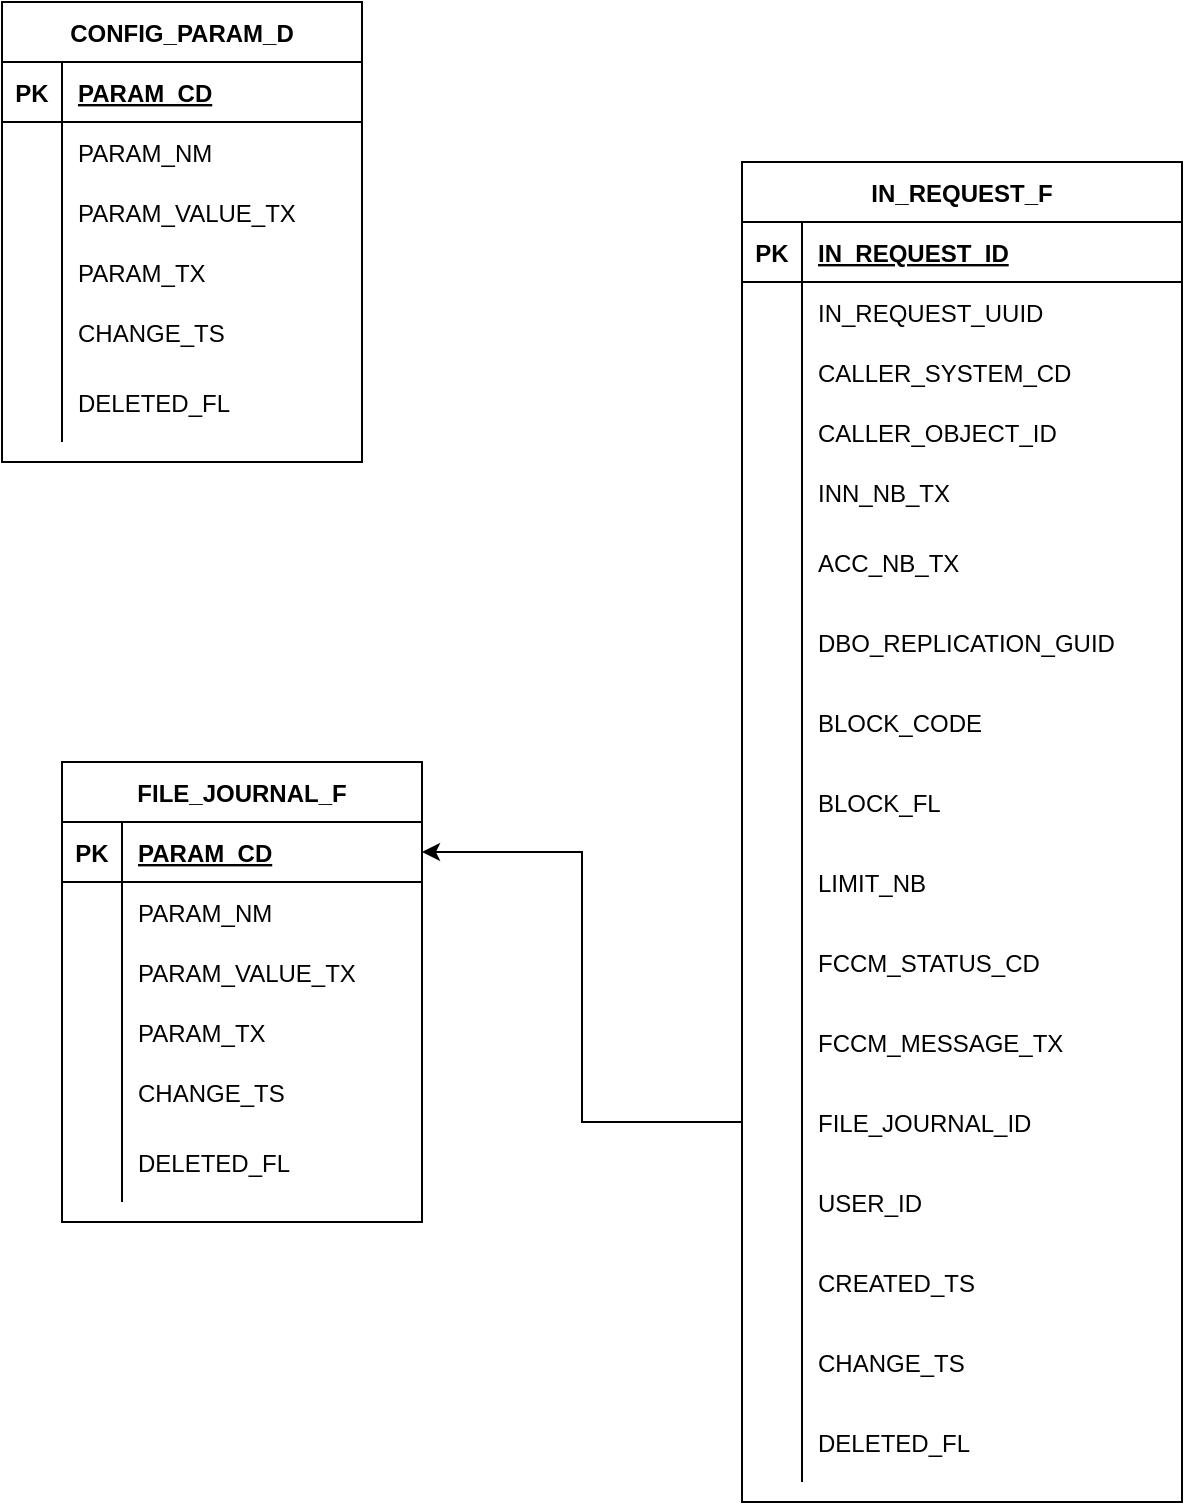 <mxfile version="13.7.9" type="github">
  <diagram id="gB8c_-qkB2TAL_NOBoC9" name="Page-1">
    <mxGraphModel dx="1117" dy="621" grid="1" gridSize="10" guides="1" tooltips="1" connect="1" arrows="1" fold="1" page="1" pageScale="1" pageWidth="827" pageHeight="1169" background="none" math="0" shadow="0">
      <root>
        <mxCell id="0" />
        <mxCell id="1" parent="0" />
        <mxCell id="RVTYteY4xEqkH4nEgRWx-1" value="CONFIG_PARAM_D" style="shape=table;startSize=30;container=1;collapsible=1;childLayout=tableLayout;fixedRows=1;rowLines=0;fontStyle=1;align=center;resizeLast=1;" vertex="1" parent="1">
          <mxGeometry x="50" y="50" width="180" height="230" as="geometry" />
        </mxCell>
        <mxCell id="RVTYteY4xEqkH4nEgRWx-2" value="" style="shape=partialRectangle;collapsible=0;dropTarget=0;pointerEvents=0;fillColor=none;top=0;left=0;bottom=1;right=0;points=[[0,0.5],[1,0.5]];portConstraint=eastwest;" vertex="1" parent="RVTYteY4xEqkH4nEgRWx-1">
          <mxGeometry y="30" width="180" height="30" as="geometry" />
        </mxCell>
        <mxCell id="RVTYteY4xEqkH4nEgRWx-3" value="PK" style="shape=partialRectangle;connectable=0;fillColor=none;top=0;left=0;bottom=0;right=0;fontStyle=1;overflow=hidden;" vertex="1" parent="RVTYteY4xEqkH4nEgRWx-2">
          <mxGeometry width="30" height="30" as="geometry" />
        </mxCell>
        <mxCell id="RVTYteY4xEqkH4nEgRWx-4" value="PARAM_CD" style="shape=partialRectangle;connectable=0;fillColor=none;top=0;left=0;bottom=0;right=0;align=left;spacingLeft=6;fontStyle=5;overflow=hidden;" vertex="1" parent="RVTYteY4xEqkH4nEgRWx-2">
          <mxGeometry x="30" width="150" height="30" as="geometry" />
        </mxCell>
        <mxCell id="RVTYteY4xEqkH4nEgRWx-5" value="" style="shape=partialRectangle;collapsible=0;dropTarget=0;pointerEvents=0;fillColor=none;top=0;left=0;bottom=0;right=0;points=[[0,0.5],[1,0.5]];portConstraint=eastwest;" vertex="1" parent="RVTYteY4xEqkH4nEgRWx-1">
          <mxGeometry y="60" width="180" height="30" as="geometry" />
        </mxCell>
        <mxCell id="RVTYteY4xEqkH4nEgRWx-6" value="" style="shape=partialRectangle;connectable=0;fillColor=none;top=0;left=0;bottom=0;right=0;editable=1;overflow=hidden;" vertex="1" parent="RVTYteY4xEqkH4nEgRWx-5">
          <mxGeometry width="30" height="30" as="geometry" />
        </mxCell>
        <mxCell id="RVTYteY4xEqkH4nEgRWx-7" value="PARAM_NM" style="shape=partialRectangle;connectable=0;fillColor=none;top=0;left=0;bottom=0;right=0;align=left;spacingLeft=6;overflow=hidden;" vertex="1" parent="RVTYteY4xEqkH4nEgRWx-5">
          <mxGeometry x="30" width="150" height="30" as="geometry" />
        </mxCell>
        <mxCell id="RVTYteY4xEqkH4nEgRWx-8" value="" style="shape=partialRectangle;collapsible=0;dropTarget=0;pointerEvents=0;fillColor=none;top=0;left=0;bottom=0;right=0;points=[[0,0.5],[1,0.5]];portConstraint=eastwest;" vertex="1" parent="RVTYteY4xEqkH4nEgRWx-1">
          <mxGeometry y="90" width="180" height="30" as="geometry" />
        </mxCell>
        <mxCell id="RVTYteY4xEqkH4nEgRWx-9" value="" style="shape=partialRectangle;connectable=0;fillColor=none;top=0;left=0;bottom=0;right=0;editable=1;overflow=hidden;" vertex="1" parent="RVTYteY4xEqkH4nEgRWx-8">
          <mxGeometry width="30" height="30" as="geometry" />
        </mxCell>
        <mxCell id="RVTYteY4xEqkH4nEgRWx-10" value="PARAM_VALUE_TX" style="shape=partialRectangle;connectable=0;fillColor=none;top=0;left=0;bottom=0;right=0;align=left;spacingLeft=6;overflow=hidden;" vertex="1" parent="RVTYteY4xEqkH4nEgRWx-8">
          <mxGeometry x="30" width="150" height="30" as="geometry" />
        </mxCell>
        <mxCell id="RVTYteY4xEqkH4nEgRWx-30" value="" style="shape=partialRectangle;collapsible=0;dropTarget=0;pointerEvents=0;fillColor=none;top=0;left=0;bottom=0;right=0;points=[[0,0.5],[1,0.5]];portConstraint=eastwest;" vertex="1" parent="RVTYteY4xEqkH4nEgRWx-1">
          <mxGeometry y="120" width="180" height="30" as="geometry" />
        </mxCell>
        <mxCell id="RVTYteY4xEqkH4nEgRWx-31" value="" style="shape=partialRectangle;connectable=0;fillColor=none;top=0;left=0;bottom=0;right=0;editable=1;overflow=hidden;" vertex="1" parent="RVTYteY4xEqkH4nEgRWx-30">
          <mxGeometry width="30" height="30" as="geometry" />
        </mxCell>
        <mxCell id="RVTYteY4xEqkH4nEgRWx-32" value="PARAM_TX" style="shape=partialRectangle;connectable=0;fillColor=none;top=0;left=0;bottom=0;right=0;align=left;spacingLeft=6;overflow=hidden;" vertex="1" parent="RVTYteY4xEqkH4nEgRWx-30">
          <mxGeometry x="30" width="150" height="30" as="geometry" />
        </mxCell>
        <mxCell id="RVTYteY4xEqkH4nEgRWx-11" value="" style="shape=partialRectangle;collapsible=0;dropTarget=0;pointerEvents=0;fillColor=none;top=0;left=0;bottom=0;right=0;points=[[0,0.5],[1,0.5]];portConstraint=eastwest;" vertex="1" parent="RVTYteY4xEqkH4nEgRWx-1">
          <mxGeometry y="150" width="180" height="30" as="geometry" />
        </mxCell>
        <mxCell id="RVTYteY4xEqkH4nEgRWx-12" value="" style="shape=partialRectangle;connectable=0;fillColor=none;top=0;left=0;bottom=0;right=0;editable=1;overflow=hidden;" vertex="1" parent="RVTYteY4xEqkH4nEgRWx-11">
          <mxGeometry width="30" height="30" as="geometry" />
        </mxCell>
        <mxCell id="RVTYteY4xEqkH4nEgRWx-13" value="CHANGE_TS" style="shape=partialRectangle;connectable=0;fillColor=none;top=0;left=0;bottom=0;right=0;align=left;spacingLeft=6;overflow=hidden;" vertex="1" parent="RVTYteY4xEqkH4nEgRWx-11">
          <mxGeometry x="30" width="150" height="30" as="geometry" />
        </mxCell>
        <mxCell id="RVTYteY4xEqkH4nEgRWx-27" value="" style="shape=partialRectangle;collapsible=0;dropTarget=0;pointerEvents=0;fillColor=none;top=0;left=0;bottom=0;right=0;points=[[0,0.5],[1,0.5]];portConstraint=eastwest;" vertex="1" parent="RVTYteY4xEqkH4nEgRWx-1">
          <mxGeometry y="180" width="180" height="40" as="geometry" />
        </mxCell>
        <mxCell id="RVTYteY4xEqkH4nEgRWx-28" value="" style="shape=partialRectangle;connectable=0;fillColor=none;top=0;left=0;bottom=0;right=0;editable=1;overflow=hidden;" vertex="1" parent="RVTYteY4xEqkH4nEgRWx-27">
          <mxGeometry width="30" height="40" as="geometry" />
        </mxCell>
        <mxCell id="RVTYteY4xEqkH4nEgRWx-29" value="DELETED_FL" style="shape=partialRectangle;connectable=0;fillColor=none;top=0;left=0;bottom=0;right=0;align=left;spacingLeft=6;overflow=hidden;" vertex="1" parent="RVTYteY4xEqkH4nEgRWx-27">
          <mxGeometry x="30" width="150" height="40" as="geometry" />
        </mxCell>
        <mxCell id="RVTYteY4xEqkH4nEgRWx-33" value="IN_REQUEST_F" style="shape=table;startSize=30;container=1;collapsible=1;childLayout=tableLayout;fixedRows=1;rowLines=0;fontStyle=1;align=center;resizeLast=1;" vertex="1" parent="1">
          <mxGeometry x="420" y="130" width="220" height="670" as="geometry" />
        </mxCell>
        <mxCell id="RVTYteY4xEqkH4nEgRWx-34" value="" style="shape=partialRectangle;collapsible=0;dropTarget=0;pointerEvents=0;fillColor=none;top=0;left=0;bottom=1;right=0;points=[[0,0.5],[1,0.5]];portConstraint=eastwest;" vertex="1" parent="RVTYteY4xEqkH4nEgRWx-33">
          <mxGeometry y="30" width="220" height="30" as="geometry" />
        </mxCell>
        <mxCell id="RVTYteY4xEqkH4nEgRWx-35" value="PK" style="shape=partialRectangle;connectable=0;fillColor=none;top=0;left=0;bottom=0;right=0;fontStyle=1;overflow=hidden;" vertex="1" parent="RVTYteY4xEqkH4nEgRWx-34">
          <mxGeometry width="30" height="30" as="geometry" />
        </mxCell>
        <mxCell id="RVTYteY4xEqkH4nEgRWx-36" value="IN_REQUEST_ID" style="shape=partialRectangle;connectable=0;fillColor=none;top=0;left=0;bottom=0;right=0;align=left;spacingLeft=6;fontStyle=5;overflow=hidden;" vertex="1" parent="RVTYteY4xEqkH4nEgRWx-34">
          <mxGeometry x="30" width="190" height="30" as="geometry" />
        </mxCell>
        <mxCell id="RVTYteY4xEqkH4nEgRWx-37" value="" style="shape=partialRectangle;collapsible=0;dropTarget=0;pointerEvents=0;fillColor=none;top=0;left=0;bottom=0;right=0;points=[[0,0.5],[1,0.5]];portConstraint=eastwest;" vertex="1" parent="RVTYteY4xEqkH4nEgRWx-33">
          <mxGeometry y="60" width="220" height="30" as="geometry" />
        </mxCell>
        <mxCell id="RVTYteY4xEqkH4nEgRWx-38" value="" style="shape=partialRectangle;connectable=0;fillColor=none;top=0;left=0;bottom=0;right=0;editable=1;overflow=hidden;" vertex="1" parent="RVTYteY4xEqkH4nEgRWx-37">
          <mxGeometry width="30" height="30" as="geometry" />
        </mxCell>
        <mxCell id="RVTYteY4xEqkH4nEgRWx-39" value="IN_REQUEST_UUID" style="shape=partialRectangle;connectable=0;fillColor=none;top=0;left=0;bottom=0;right=0;align=left;spacingLeft=6;overflow=hidden;" vertex="1" parent="RVTYteY4xEqkH4nEgRWx-37">
          <mxGeometry x="30" width="190" height="30" as="geometry" />
        </mxCell>
        <mxCell id="RVTYteY4xEqkH4nEgRWx-40" value="" style="shape=partialRectangle;collapsible=0;dropTarget=0;pointerEvents=0;fillColor=none;top=0;left=0;bottom=0;right=0;points=[[0,0.5],[1,0.5]];portConstraint=eastwest;" vertex="1" parent="RVTYteY4xEqkH4nEgRWx-33">
          <mxGeometry y="90" width="220" height="30" as="geometry" />
        </mxCell>
        <mxCell id="RVTYteY4xEqkH4nEgRWx-41" value="" style="shape=partialRectangle;connectable=0;fillColor=none;top=0;left=0;bottom=0;right=0;editable=1;overflow=hidden;" vertex="1" parent="RVTYteY4xEqkH4nEgRWx-40">
          <mxGeometry width="30" height="30" as="geometry" />
        </mxCell>
        <mxCell id="RVTYteY4xEqkH4nEgRWx-42" value="CALLER_SYSTEM_CD" style="shape=partialRectangle;connectable=0;fillColor=none;top=0;left=0;bottom=0;right=0;align=left;spacingLeft=6;overflow=hidden;" vertex="1" parent="RVTYteY4xEqkH4nEgRWx-40">
          <mxGeometry x="30" width="190" height="30" as="geometry" />
        </mxCell>
        <mxCell id="RVTYteY4xEqkH4nEgRWx-43" value="" style="shape=partialRectangle;collapsible=0;dropTarget=0;pointerEvents=0;fillColor=none;top=0;left=0;bottom=0;right=0;points=[[0,0.5],[1,0.5]];portConstraint=eastwest;" vertex="1" parent="RVTYteY4xEqkH4nEgRWx-33">
          <mxGeometry y="120" width="220" height="30" as="geometry" />
        </mxCell>
        <mxCell id="RVTYteY4xEqkH4nEgRWx-44" value="" style="shape=partialRectangle;connectable=0;fillColor=none;top=0;left=0;bottom=0;right=0;editable=1;overflow=hidden;" vertex="1" parent="RVTYteY4xEqkH4nEgRWx-43">
          <mxGeometry width="30" height="30" as="geometry" />
        </mxCell>
        <mxCell id="RVTYteY4xEqkH4nEgRWx-45" value="CALLER_OBJECT_ID" style="shape=partialRectangle;connectable=0;fillColor=none;top=0;left=0;bottom=0;right=0;align=left;spacingLeft=6;overflow=hidden;" vertex="1" parent="RVTYteY4xEqkH4nEgRWx-43">
          <mxGeometry x="30" width="190" height="30" as="geometry" />
        </mxCell>
        <mxCell id="RVTYteY4xEqkH4nEgRWx-46" value="" style="shape=partialRectangle;collapsible=0;dropTarget=0;pointerEvents=0;fillColor=none;top=0;left=0;bottom=0;right=0;points=[[0,0.5],[1,0.5]];portConstraint=eastwest;" vertex="1" parent="RVTYteY4xEqkH4nEgRWx-33">
          <mxGeometry y="150" width="220" height="30" as="geometry" />
        </mxCell>
        <mxCell id="RVTYteY4xEqkH4nEgRWx-47" value="" style="shape=partialRectangle;connectable=0;fillColor=none;top=0;left=0;bottom=0;right=0;editable=1;overflow=hidden;" vertex="1" parent="RVTYteY4xEqkH4nEgRWx-46">
          <mxGeometry width="30" height="30" as="geometry" />
        </mxCell>
        <mxCell id="RVTYteY4xEqkH4nEgRWx-48" value="INN_NB_TX" style="shape=partialRectangle;connectable=0;fillColor=none;top=0;left=0;bottom=0;right=0;align=left;spacingLeft=6;overflow=hidden;" vertex="1" parent="RVTYteY4xEqkH4nEgRWx-46">
          <mxGeometry x="30" width="190" height="30" as="geometry" />
        </mxCell>
        <mxCell id="RVTYteY4xEqkH4nEgRWx-49" value="" style="shape=partialRectangle;collapsible=0;dropTarget=0;pointerEvents=0;fillColor=none;top=0;left=0;bottom=0;right=0;points=[[0,0.5],[1,0.5]];portConstraint=eastwest;" vertex="1" parent="RVTYteY4xEqkH4nEgRWx-33">
          <mxGeometry y="180" width="220" height="40" as="geometry" />
        </mxCell>
        <mxCell id="RVTYteY4xEqkH4nEgRWx-50" value="" style="shape=partialRectangle;connectable=0;fillColor=none;top=0;left=0;bottom=0;right=0;editable=1;overflow=hidden;" vertex="1" parent="RVTYteY4xEqkH4nEgRWx-49">
          <mxGeometry width="30" height="40" as="geometry" />
        </mxCell>
        <mxCell id="RVTYteY4xEqkH4nEgRWx-51" value="ACC_NB_TX" style="shape=partialRectangle;connectable=0;fillColor=none;top=0;left=0;bottom=0;right=0;align=left;spacingLeft=6;overflow=hidden;" vertex="1" parent="RVTYteY4xEqkH4nEgRWx-49">
          <mxGeometry x="30" width="190" height="40" as="geometry" />
        </mxCell>
        <mxCell id="RVTYteY4xEqkH4nEgRWx-52" value="" style="shape=partialRectangle;collapsible=0;dropTarget=0;pointerEvents=0;fillColor=none;top=0;left=0;bottom=0;right=0;points=[[0,0.5],[1,0.5]];portConstraint=eastwest;" vertex="1" parent="RVTYteY4xEqkH4nEgRWx-33">
          <mxGeometry y="220" width="220" height="40" as="geometry" />
        </mxCell>
        <mxCell id="RVTYteY4xEqkH4nEgRWx-53" value="" style="shape=partialRectangle;connectable=0;fillColor=none;top=0;left=0;bottom=0;right=0;editable=1;overflow=hidden;" vertex="1" parent="RVTYteY4xEqkH4nEgRWx-52">
          <mxGeometry width="30" height="40" as="geometry" />
        </mxCell>
        <mxCell id="RVTYteY4xEqkH4nEgRWx-54" value="DBO_REPLICATION_GUID" style="shape=partialRectangle;connectable=0;fillColor=none;top=0;left=0;bottom=0;right=0;align=left;spacingLeft=6;overflow=hidden;" vertex="1" parent="RVTYteY4xEqkH4nEgRWx-52">
          <mxGeometry x="30" width="190" height="40" as="geometry" />
        </mxCell>
        <mxCell id="RVTYteY4xEqkH4nEgRWx-55" value="" style="shape=partialRectangle;collapsible=0;dropTarget=0;pointerEvents=0;fillColor=none;top=0;left=0;bottom=0;right=0;points=[[0,0.5],[1,0.5]];portConstraint=eastwest;" vertex="1" parent="RVTYteY4xEqkH4nEgRWx-33">
          <mxGeometry y="260" width="220" height="40" as="geometry" />
        </mxCell>
        <mxCell id="RVTYteY4xEqkH4nEgRWx-56" value="" style="shape=partialRectangle;connectable=0;fillColor=none;top=0;left=0;bottom=0;right=0;editable=1;overflow=hidden;" vertex="1" parent="RVTYteY4xEqkH4nEgRWx-55">
          <mxGeometry width="30" height="40" as="geometry" />
        </mxCell>
        <mxCell id="RVTYteY4xEqkH4nEgRWx-57" value="BLOCK_CODE" style="shape=partialRectangle;connectable=0;fillColor=none;top=0;left=0;bottom=0;right=0;align=left;spacingLeft=6;overflow=hidden;" vertex="1" parent="RVTYteY4xEqkH4nEgRWx-55">
          <mxGeometry x="30" width="190" height="40" as="geometry" />
        </mxCell>
        <mxCell id="RVTYteY4xEqkH4nEgRWx-58" value="" style="shape=partialRectangle;collapsible=0;dropTarget=0;pointerEvents=0;fillColor=none;top=0;left=0;bottom=0;right=0;points=[[0,0.5],[1,0.5]];portConstraint=eastwest;" vertex="1" parent="RVTYteY4xEqkH4nEgRWx-33">
          <mxGeometry y="300" width="220" height="40" as="geometry" />
        </mxCell>
        <mxCell id="RVTYteY4xEqkH4nEgRWx-59" value="" style="shape=partialRectangle;connectable=0;fillColor=none;top=0;left=0;bottom=0;right=0;editable=1;overflow=hidden;" vertex="1" parent="RVTYteY4xEqkH4nEgRWx-58">
          <mxGeometry width="30" height="40" as="geometry" />
        </mxCell>
        <mxCell id="RVTYteY4xEqkH4nEgRWx-60" value="BLOCK_FL" style="shape=partialRectangle;connectable=0;fillColor=none;top=0;left=0;bottom=0;right=0;align=left;spacingLeft=6;overflow=hidden;" vertex="1" parent="RVTYteY4xEqkH4nEgRWx-58">
          <mxGeometry x="30" width="190" height="40" as="geometry" />
        </mxCell>
        <mxCell id="RVTYteY4xEqkH4nEgRWx-61" value="" style="shape=partialRectangle;collapsible=0;dropTarget=0;pointerEvents=0;fillColor=none;top=0;left=0;bottom=0;right=0;points=[[0,0.5],[1,0.5]];portConstraint=eastwest;" vertex="1" parent="RVTYteY4xEqkH4nEgRWx-33">
          <mxGeometry y="340" width="220" height="40" as="geometry" />
        </mxCell>
        <mxCell id="RVTYteY4xEqkH4nEgRWx-62" value="" style="shape=partialRectangle;connectable=0;fillColor=none;top=0;left=0;bottom=0;right=0;editable=1;overflow=hidden;" vertex="1" parent="RVTYteY4xEqkH4nEgRWx-61">
          <mxGeometry width="30" height="40" as="geometry" />
        </mxCell>
        <mxCell id="RVTYteY4xEqkH4nEgRWx-63" value="LIMIT_NB" style="shape=partialRectangle;connectable=0;fillColor=none;top=0;left=0;bottom=0;right=0;align=left;spacingLeft=6;overflow=hidden;" vertex="1" parent="RVTYteY4xEqkH4nEgRWx-61">
          <mxGeometry x="30" width="190" height="40" as="geometry" />
        </mxCell>
        <mxCell id="RVTYteY4xEqkH4nEgRWx-64" value="" style="shape=partialRectangle;collapsible=0;dropTarget=0;pointerEvents=0;fillColor=none;top=0;left=0;bottom=0;right=0;points=[[0,0.5],[1,0.5]];portConstraint=eastwest;" vertex="1" parent="RVTYteY4xEqkH4nEgRWx-33">
          <mxGeometry y="380" width="220" height="40" as="geometry" />
        </mxCell>
        <mxCell id="RVTYteY4xEqkH4nEgRWx-65" value="" style="shape=partialRectangle;connectable=0;fillColor=none;top=0;left=0;bottom=0;right=0;editable=1;overflow=hidden;" vertex="1" parent="RVTYteY4xEqkH4nEgRWx-64">
          <mxGeometry width="30" height="40" as="geometry" />
        </mxCell>
        <mxCell id="RVTYteY4xEqkH4nEgRWx-66" value="FCCM_STATUS_CD" style="shape=partialRectangle;connectable=0;fillColor=none;top=0;left=0;bottom=0;right=0;align=left;spacingLeft=6;overflow=hidden;" vertex="1" parent="RVTYteY4xEqkH4nEgRWx-64">
          <mxGeometry x="30" width="190" height="40" as="geometry" />
        </mxCell>
        <mxCell id="RVTYteY4xEqkH4nEgRWx-67" value="" style="shape=partialRectangle;collapsible=0;dropTarget=0;pointerEvents=0;fillColor=none;top=0;left=0;bottom=0;right=0;points=[[0,0.5],[1,0.5]];portConstraint=eastwest;" vertex="1" parent="RVTYteY4xEqkH4nEgRWx-33">
          <mxGeometry y="420" width="220" height="40" as="geometry" />
        </mxCell>
        <mxCell id="RVTYteY4xEqkH4nEgRWx-68" value="" style="shape=partialRectangle;connectable=0;fillColor=none;top=0;left=0;bottom=0;right=0;editable=1;overflow=hidden;" vertex="1" parent="RVTYteY4xEqkH4nEgRWx-67">
          <mxGeometry width="30" height="40" as="geometry" />
        </mxCell>
        <mxCell id="RVTYteY4xEqkH4nEgRWx-69" value="FCCM_MESSAGE_TX" style="shape=partialRectangle;connectable=0;fillColor=none;top=0;left=0;bottom=0;right=0;align=left;spacingLeft=6;overflow=hidden;" vertex="1" parent="RVTYteY4xEqkH4nEgRWx-67">
          <mxGeometry x="30" width="190" height="40" as="geometry" />
        </mxCell>
        <mxCell id="RVTYteY4xEqkH4nEgRWx-70" value="" style="shape=partialRectangle;collapsible=0;dropTarget=0;pointerEvents=0;fillColor=none;top=0;left=0;bottom=0;right=0;points=[[0,0.5],[1,0.5]];portConstraint=eastwest;" vertex="1" parent="RVTYteY4xEqkH4nEgRWx-33">
          <mxGeometry y="460" width="220" height="40" as="geometry" />
        </mxCell>
        <mxCell id="RVTYteY4xEqkH4nEgRWx-71" value="" style="shape=partialRectangle;connectable=0;fillColor=none;top=0;left=0;bottom=0;right=0;editable=1;overflow=hidden;" vertex="1" parent="RVTYteY4xEqkH4nEgRWx-70">
          <mxGeometry width="30" height="40" as="geometry" />
        </mxCell>
        <mxCell id="RVTYteY4xEqkH4nEgRWx-72" value="FILE_JOURNAL_ID" style="shape=partialRectangle;connectable=0;fillColor=none;top=0;left=0;bottom=0;right=0;align=left;spacingLeft=6;overflow=hidden;" vertex="1" parent="RVTYteY4xEqkH4nEgRWx-70">
          <mxGeometry x="30" width="190" height="40" as="geometry" />
        </mxCell>
        <mxCell id="RVTYteY4xEqkH4nEgRWx-73" value="" style="shape=partialRectangle;collapsible=0;dropTarget=0;pointerEvents=0;fillColor=none;top=0;left=0;bottom=0;right=0;points=[[0,0.5],[1,0.5]];portConstraint=eastwest;" vertex="1" parent="RVTYteY4xEqkH4nEgRWx-33">
          <mxGeometry y="500" width="220" height="40" as="geometry" />
        </mxCell>
        <mxCell id="RVTYteY4xEqkH4nEgRWx-74" value="" style="shape=partialRectangle;connectable=0;fillColor=none;top=0;left=0;bottom=0;right=0;editable=1;overflow=hidden;" vertex="1" parent="RVTYteY4xEqkH4nEgRWx-73">
          <mxGeometry width="30" height="40" as="geometry" />
        </mxCell>
        <mxCell id="RVTYteY4xEqkH4nEgRWx-75" value="USER_ID" style="shape=partialRectangle;connectable=0;fillColor=none;top=0;left=0;bottom=0;right=0;align=left;spacingLeft=6;overflow=hidden;" vertex="1" parent="RVTYteY4xEqkH4nEgRWx-73">
          <mxGeometry x="30" width="190" height="40" as="geometry" />
        </mxCell>
        <mxCell id="RVTYteY4xEqkH4nEgRWx-76" value="" style="shape=partialRectangle;collapsible=0;dropTarget=0;pointerEvents=0;fillColor=none;top=0;left=0;bottom=0;right=0;points=[[0,0.5],[1,0.5]];portConstraint=eastwest;" vertex="1" parent="RVTYteY4xEqkH4nEgRWx-33">
          <mxGeometry y="540" width="220" height="40" as="geometry" />
        </mxCell>
        <mxCell id="RVTYteY4xEqkH4nEgRWx-77" value="" style="shape=partialRectangle;connectable=0;fillColor=none;top=0;left=0;bottom=0;right=0;editable=1;overflow=hidden;" vertex="1" parent="RVTYteY4xEqkH4nEgRWx-76">
          <mxGeometry width="30" height="40" as="geometry" />
        </mxCell>
        <mxCell id="RVTYteY4xEqkH4nEgRWx-78" value="CREATED_TS" style="shape=partialRectangle;connectable=0;fillColor=none;top=0;left=0;bottom=0;right=0;align=left;spacingLeft=6;overflow=hidden;" vertex="1" parent="RVTYteY4xEqkH4nEgRWx-76">
          <mxGeometry x="30" width="190" height="40" as="geometry" />
        </mxCell>
        <mxCell id="RVTYteY4xEqkH4nEgRWx-79" value="" style="shape=partialRectangle;collapsible=0;dropTarget=0;pointerEvents=0;fillColor=none;top=0;left=0;bottom=0;right=0;points=[[0,0.5],[1,0.5]];portConstraint=eastwest;" vertex="1" parent="RVTYteY4xEqkH4nEgRWx-33">
          <mxGeometry y="580" width="220" height="40" as="geometry" />
        </mxCell>
        <mxCell id="RVTYteY4xEqkH4nEgRWx-80" value="" style="shape=partialRectangle;connectable=0;fillColor=none;top=0;left=0;bottom=0;right=0;editable=1;overflow=hidden;" vertex="1" parent="RVTYteY4xEqkH4nEgRWx-79">
          <mxGeometry width="30" height="40" as="geometry" />
        </mxCell>
        <mxCell id="RVTYteY4xEqkH4nEgRWx-81" value="CHANGE_TS" style="shape=partialRectangle;connectable=0;fillColor=none;top=0;left=0;bottom=0;right=0;align=left;spacingLeft=6;overflow=hidden;" vertex="1" parent="RVTYteY4xEqkH4nEgRWx-79">
          <mxGeometry x="30" width="190" height="40" as="geometry" />
        </mxCell>
        <mxCell id="RVTYteY4xEqkH4nEgRWx-82" value="" style="shape=partialRectangle;collapsible=0;dropTarget=0;pointerEvents=0;fillColor=none;top=0;left=0;bottom=0;right=0;points=[[0,0.5],[1,0.5]];portConstraint=eastwest;" vertex="1" parent="RVTYteY4xEqkH4nEgRWx-33">
          <mxGeometry y="620" width="220" height="40" as="geometry" />
        </mxCell>
        <mxCell id="RVTYteY4xEqkH4nEgRWx-83" value="" style="shape=partialRectangle;connectable=0;fillColor=none;top=0;left=0;bottom=0;right=0;editable=1;overflow=hidden;" vertex="1" parent="RVTYteY4xEqkH4nEgRWx-82">
          <mxGeometry width="30" height="40" as="geometry" />
        </mxCell>
        <mxCell id="RVTYteY4xEqkH4nEgRWx-84" value="DELETED_FL" style="shape=partialRectangle;connectable=0;fillColor=none;top=0;left=0;bottom=0;right=0;align=left;spacingLeft=6;overflow=hidden;" vertex="1" parent="RVTYteY4xEqkH4nEgRWx-82">
          <mxGeometry x="30" width="190" height="40" as="geometry" />
        </mxCell>
        <mxCell id="RVTYteY4xEqkH4nEgRWx-273" style="edgeStyle=orthogonalEdgeStyle;rounded=0;orthogonalLoop=1;jettySize=auto;html=1;exitX=0;exitY=0.5;exitDx=0;exitDy=0;entryX=1;entryY=0.5;entryDx=0;entryDy=0;" edge="1" parent="1" source="RVTYteY4xEqkH4nEgRWx-70" target="RVTYteY4xEqkH4nEgRWx-253">
          <mxGeometry relative="1" as="geometry" />
        </mxCell>
        <mxCell id="RVTYteY4xEqkH4nEgRWx-252" value="FILE_JOURNAL_F" style="shape=table;startSize=30;container=1;collapsible=1;childLayout=tableLayout;fixedRows=1;rowLines=0;fontStyle=1;align=center;resizeLast=1;" vertex="1" parent="1">
          <mxGeometry x="80" y="430" width="180" height="230" as="geometry" />
        </mxCell>
        <mxCell id="RVTYteY4xEqkH4nEgRWx-253" value="" style="shape=partialRectangle;collapsible=0;dropTarget=0;pointerEvents=0;fillColor=none;top=0;left=0;bottom=1;right=0;points=[[0,0.5],[1,0.5]];portConstraint=eastwest;" vertex="1" parent="RVTYteY4xEqkH4nEgRWx-252">
          <mxGeometry y="30" width="180" height="30" as="geometry" />
        </mxCell>
        <mxCell id="RVTYteY4xEqkH4nEgRWx-254" value="PK" style="shape=partialRectangle;connectable=0;fillColor=none;top=0;left=0;bottom=0;right=0;fontStyle=1;overflow=hidden;" vertex="1" parent="RVTYteY4xEqkH4nEgRWx-253">
          <mxGeometry width="30" height="30" as="geometry" />
        </mxCell>
        <mxCell id="RVTYteY4xEqkH4nEgRWx-255" value="PARAM_CD" style="shape=partialRectangle;connectable=0;fillColor=none;top=0;left=0;bottom=0;right=0;align=left;spacingLeft=6;fontStyle=5;overflow=hidden;" vertex="1" parent="RVTYteY4xEqkH4nEgRWx-253">
          <mxGeometry x="30" width="150" height="30" as="geometry" />
        </mxCell>
        <mxCell id="RVTYteY4xEqkH4nEgRWx-256" value="" style="shape=partialRectangle;collapsible=0;dropTarget=0;pointerEvents=0;fillColor=none;top=0;left=0;bottom=0;right=0;points=[[0,0.5],[1,0.5]];portConstraint=eastwest;" vertex="1" parent="RVTYteY4xEqkH4nEgRWx-252">
          <mxGeometry y="60" width="180" height="30" as="geometry" />
        </mxCell>
        <mxCell id="RVTYteY4xEqkH4nEgRWx-257" value="" style="shape=partialRectangle;connectable=0;fillColor=none;top=0;left=0;bottom=0;right=0;editable=1;overflow=hidden;" vertex="1" parent="RVTYteY4xEqkH4nEgRWx-256">
          <mxGeometry width="30" height="30" as="geometry" />
        </mxCell>
        <mxCell id="RVTYteY4xEqkH4nEgRWx-258" value="PARAM_NM" style="shape=partialRectangle;connectable=0;fillColor=none;top=0;left=0;bottom=0;right=0;align=left;spacingLeft=6;overflow=hidden;" vertex="1" parent="RVTYteY4xEqkH4nEgRWx-256">
          <mxGeometry x="30" width="150" height="30" as="geometry" />
        </mxCell>
        <mxCell id="RVTYteY4xEqkH4nEgRWx-259" value="" style="shape=partialRectangle;collapsible=0;dropTarget=0;pointerEvents=0;fillColor=none;top=0;left=0;bottom=0;right=0;points=[[0,0.5],[1,0.5]];portConstraint=eastwest;" vertex="1" parent="RVTYteY4xEqkH4nEgRWx-252">
          <mxGeometry y="90" width="180" height="30" as="geometry" />
        </mxCell>
        <mxCell id="RVTYteY4xEqkH4nEgRWx-260" value="" style="shape=partialRectangle;connectable=0;fillColor=none;top=0;left=0;bottom=0;right=0;editable=1;overflow=hidden;" vertex="1" parent="RVTYteY4xEqkH4nEgRWx-259">
          <mxGeometry width="30" height="30" as="geometry" />
        </mxCell>
        <mxCell id="RVTYteY4xEqkH4nEgRWx-261" value="PARAM_VALUE_TX" style="shape=partialRectangle;connectable=0;fillColor=none;top=0;left=0;bottom=0;right=0;align=left;spacingLeft=6;overflow=hidden;" vertex="1" parent="RVTYteY4xEqkH4nEgRWx-259">
          <mxGeometry x="30" width="150" height="30" as="geometry" />
        </mxCell>
        <mxCell id="RVTYteY4xEqkH4nEgRWx-262" value="" style="shape=partialRectangle;collapsible=0;dropTarget=0;pointerEvents=0;fillColor=none;top=0;left=0;bottom=0;right=0;points=[[0,0.5],[1,0.5]];portConstraint=eastwest;" vertex="1" parent="RVTYteY4xEqkH4nEgRWx-252">
          <mxGeometry y="120" width="180" height="30" as="geometry" />
        </mxCell>
        <mxCell id="RVTYteY4xEqkH4nEgRWx-263" value="" style="shape=partialRectangle;connectable=0;fillColor=none;top=0;left=0;bottom=0;right=0;editable=1;overflow=hidden;" vertex="1" parent="RVTYteY4xEqkH4nEgRWx-262">
          <mxGeometry width="30" height="30" as="geometry" />
        </mxCell>
        <mxCell id="RVTYteY4xEqkH4nEgRWx-264" value="PARAM_TX" style="shape=partialRectangle;connectable=0;fillColor=none;top=0;left=0;bottom=0;right=0;align=left;spacingLeft=6;overflow=hidden;" vertex="1" parent="RVTYteY4xEqkH4nEgRWx-262">
          <mxGeometry x="30" width="150" height="30" as="geometry" />
        </mxCell>
        <mxCell id="RVTYteY4xEqkH4nEgRWx-265" value="" style="shape=partialRectangle;collapsible=0;dropTarget=0;pointerEvents=0;fillColor=none;top=0;left=0;bottom=0;right=0;points=[[0,0.5],[1,0.5]];portConstraint=eastwest;" vertex="1" parent="RVTYteY4xEqkH4nEgRWx-252">
          <mxGeometry y="150" width="180" height="30" as="geometry" />
        </mxCell>
        <mxCell id="RVTYteY4xEqkH4nEgRWx-266" value="" style="shape=partialRectangle;connectable=0;fillColor=none;top=0;left=0;bottom=0;right=0;editable=1;overflow=hidden;" vertex="1" parent="RVTYteY4xEqkH4nEgRWx-265">
          <mxGeometry width="30" height="30" as="geometry" />
        </mxCell>
        <mxCell id="RVTYteY4xEqkH4nEgRWx-267" value="CHANGE_TS" style="shape=partialRectangle;connectable=0;fillColor=none;top=0;left=0;bottom=0;right=0;align=left;spacingLeft=6;overflow=hidden;" vertex="1" parent="RVTYteY4xEqkH4nEgRWx-265">
          <mxGeometry x="30" width="150" height="30" as="geometry" />
        </mxCell>
        <mxCell id="RVTYteY4xEqkH4nEgRWx-268" value="" style="shape=partialRectangle;collapsible=0;dropTarget=0;pointerEvents=0;fillColor=none;top=0;left=0;bottom=0;right=0;points=[[0,0.5],[1,0.5]];portConstraint=eastwest;" vertex="1" parent="RVTYteY4xEqkH4nEgRWx-252">
          <mxGeometry y="180" width="180" height="40" as="geometry" />
        </mxCell>
        <mxCell id="RVTYteY4xEqkH4nEgRWx-269" value="" style="shape=partialRectangle;connectable=0;fillColor=none;top=0;left=0;bottom=0;right=0;editable=1;overflow=hidden;" vertex="1" parent="RVTYteY4xEqkH4nEgRWx-268">
          <mxGeometry width="30" height="40" as="geometry" />
        </mxCell>
        <mxCell id="RVTYteY4xEqkH4nEgRWx-270" value="DELETED_FL" style="shape=partialRectangle;connectable=0;fillColor=none;top=0;left=0;bottom=0;right=0;align=left;spacingLeft=6;overflow=hidden;" vertex="1" parent="RVTYteY4xEqkH4nEgRWx-268">
          <mxGeometry x="30" width="150" height="40" as="geometry" />
        </mxCell>
      </root>
    </mxGraphModel>
  </diagram>
</mxfile>
